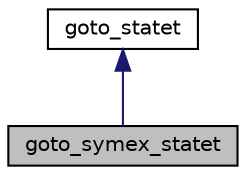 digraph "goto_symex_statet"
{
 // LATEX_PDF_SIZE
  bgcolor="transparent";
  edge [fontname="Helvetica",fontsize="10",labelfontname="Helvetica",labelfontsize="10"];
  node [fontname="Helvetica",fontsize="10",shape=record];
  Node1 [label="goto_symex_statet",height=0.2,width=0.4,color="black", fillcolor="grey75", style="filled", fontcolor="black",tooltip="Central data structure: state."];
  Node2 -> Node1 [dir="back",color="midnightblue",fontsize="10",style="solid",fontname="Helvetica"];
  Node2 [label="goto_statet",height=0.2,width=0.4,color="black",URL="$classgoto__statet.html",tooltip="Container for data that varies per program point, e.g."];
}
